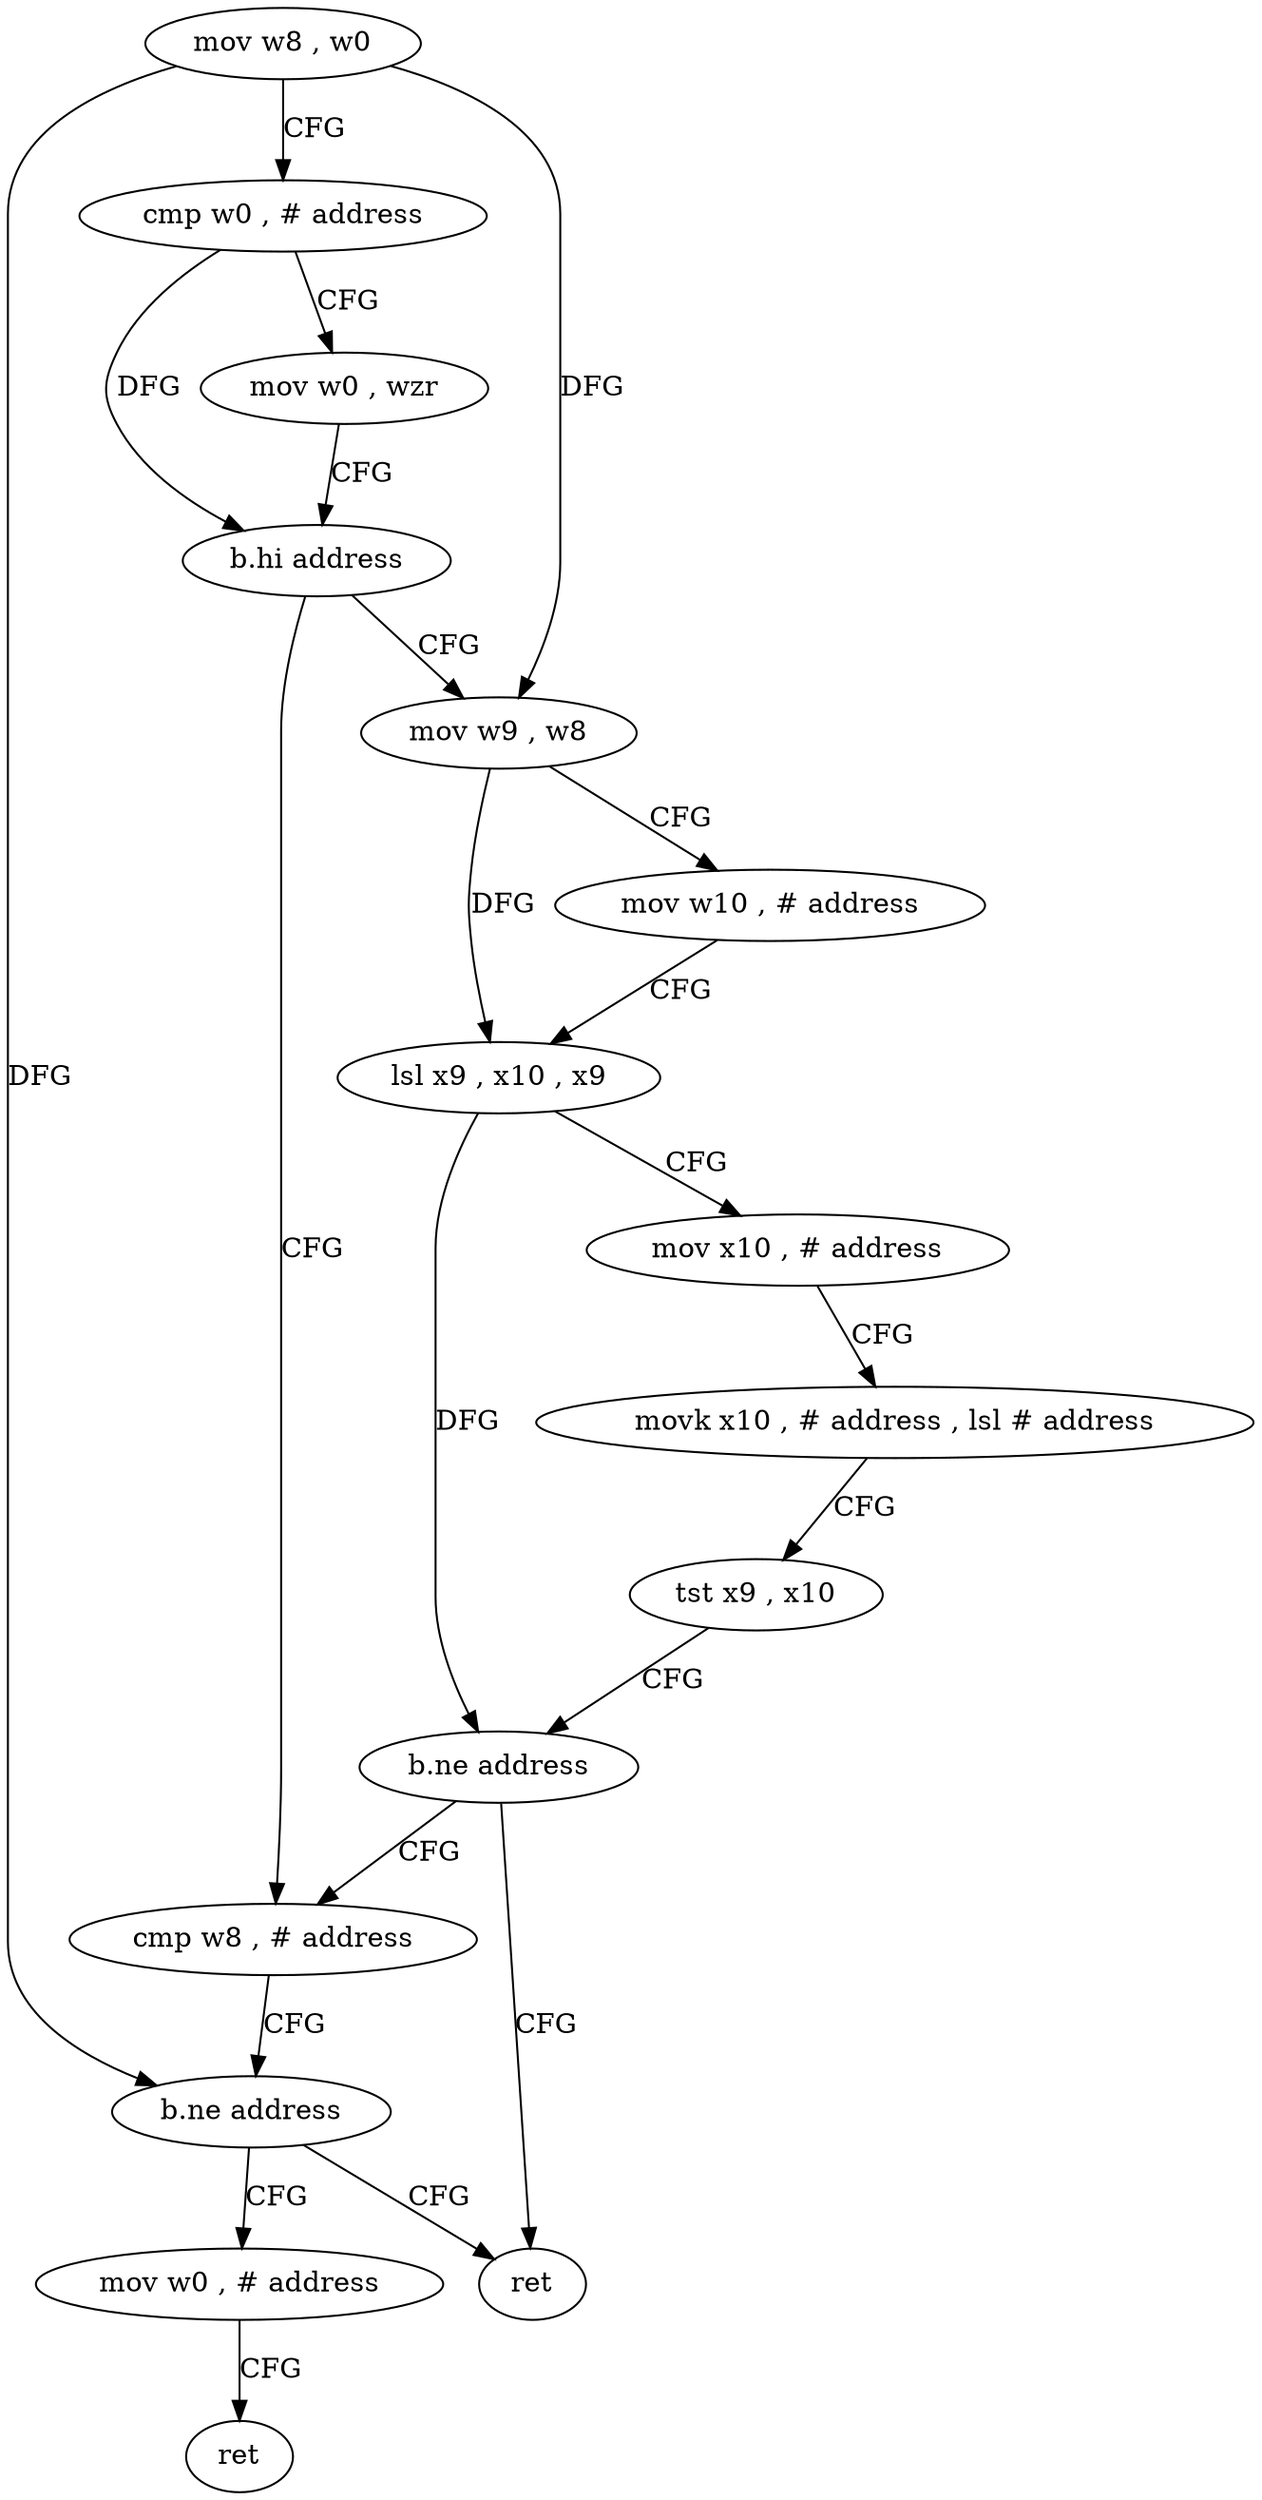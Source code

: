 digraph "func" {
"138520" [label = "mov w8 , w0" ]
"138524" [label = "cmp w0 , # address" ]
"138528" [label = "mov w0 , wzr" ]
"138532" [label = "b.hi address" ]
"138564" [label = "cmp w8 , # address" ]
"138536" [label = "mov w9 , w8" ]
"138568" [label = "b.ne address" ]
"138576" [label = "mov w0 , # address" ]
"138572" [label = "ret" ]
"138540" [label = "mov w10 , # address" ]
"138544" [label = "lsl x9 , x10 , x9" ]
"138548" [label = "mov x10 , # address" ]
"138552" [label = "movk x10 , # address , lsl # address" ]
"138556" [label = "tst x9 , x10" ]
"138560" [label = "b.ne address" ]
"138580" [label = "ret" ]
"138520" -> "138524" [ label = "CFG" ]
"138520" -> "138568" [ label = "DFG" ]
"138520" -> "138536" [ label = "DFG" ]
"138524" -> "138528" [ label = "CFG" ]
"138524" -> "138532" [ label = "DFG" ]
"138528" -> "138532" [ label = "CFG" ]
"138532" -> "138564" [ label = "CFG" ]
"138532" -> "138536" [ label = "CFG" ]
"138564" -> "138568" [ label = "CFG" ]
"138536" -> "138540" [ label = "CFG" ]
"138536" -> "138544" [ label = "DFG" ]
"138568" -> "138576" [ label = "CFG" ]
"138568" -> "138572" [ label = "CFG" ]
"138576" -> "138580" [ label = "CFG" ]
"138540" -> "138544" [ label = "CFG" ]
"138544" -> "138548" [ label = "CFG" ]
"138544" -> "138560" [ label = "DFG" ]
"138548" -> "138552" [ label = "CFG" ]
"138552" -> "138556" [ label = "CFG" ]
"138556" -> "138560" [ label = "CFG" ]
"138560" -> "138572" [ label = "CFG" ]
"138560" -> "138564" [ label = "CFG" ]
}
